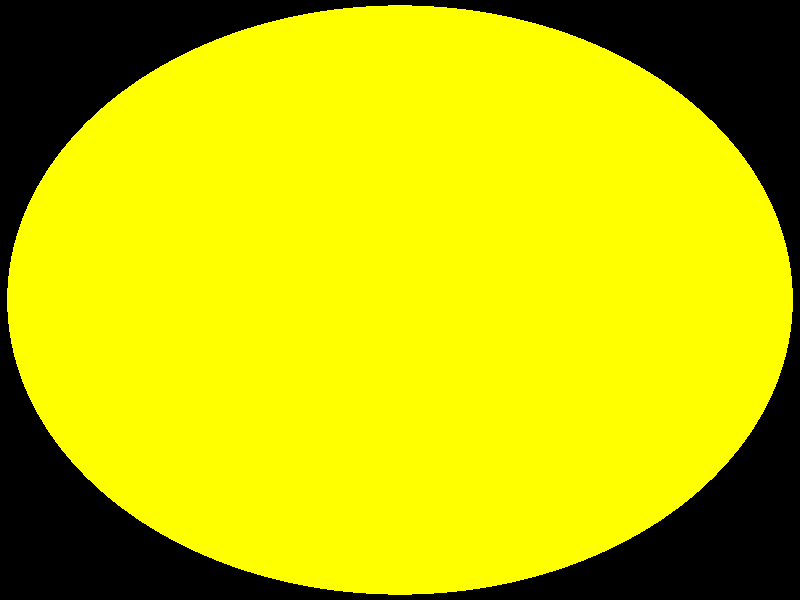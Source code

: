 // POVRay code used to render the dots used in:
//     BinaryClock 1.1 and BinaryClock ScreenSaver version 0.7, by David Enderson
// This code was initially written by a friend of mine, Jaeger (http://jaeger.festing.org).
// Then after I learned more about POVRay, I adapted it to suit my needs.
// This is intended to render a square image.  The images I rendered for the 
// screensaver were in resolutions of 100x100, and 150x150.
// to get it to work:
// 1. Install povray
// 2. Open a terminal and go to povray's directory
// 3. type: povray +Ismdots.pov +Osmdot.png +A2 +FN8 +W13 +H13 
// The only reason that shouldn't work is if you have settings in your povray.ini you need to adjust.

// for yellow
#declare dotcolor = color rgb <1.0, 1.0, 0.0>;
// for blue
//#declare dotcolor = color rgb <0.0, 0.0, 1.0>;
// for cyan
//#declare dotcolor = color rgb <0.0, 0.9, 1.0>;
// for red
//#declare dotcolor = color rgb <1.0, 0.0, 0.2>;
// for purple
//#declare dotcolor = color rgb <0.7, 0.2, 1.0>;
#declare ON=1;

sphere {
  < 0, 0, 0 >, 1
  pigment { color dotcolor }
  finish {
    phong .31
    phong_size 2
    ambient .13
  }
}

camera {
  location < 0, 0, -3 >
  look_at < 0, 0, 0 >
  right < .72, 0, 0>
  up < 0, .72, 0>
}

light_source {
  < 2, 2, -6 >
#if(ON = 1)
  color rgb <1.0, 1.0, 1.0>
#else
  color rgb <0.3, 0.3, 0.3>
#end
}